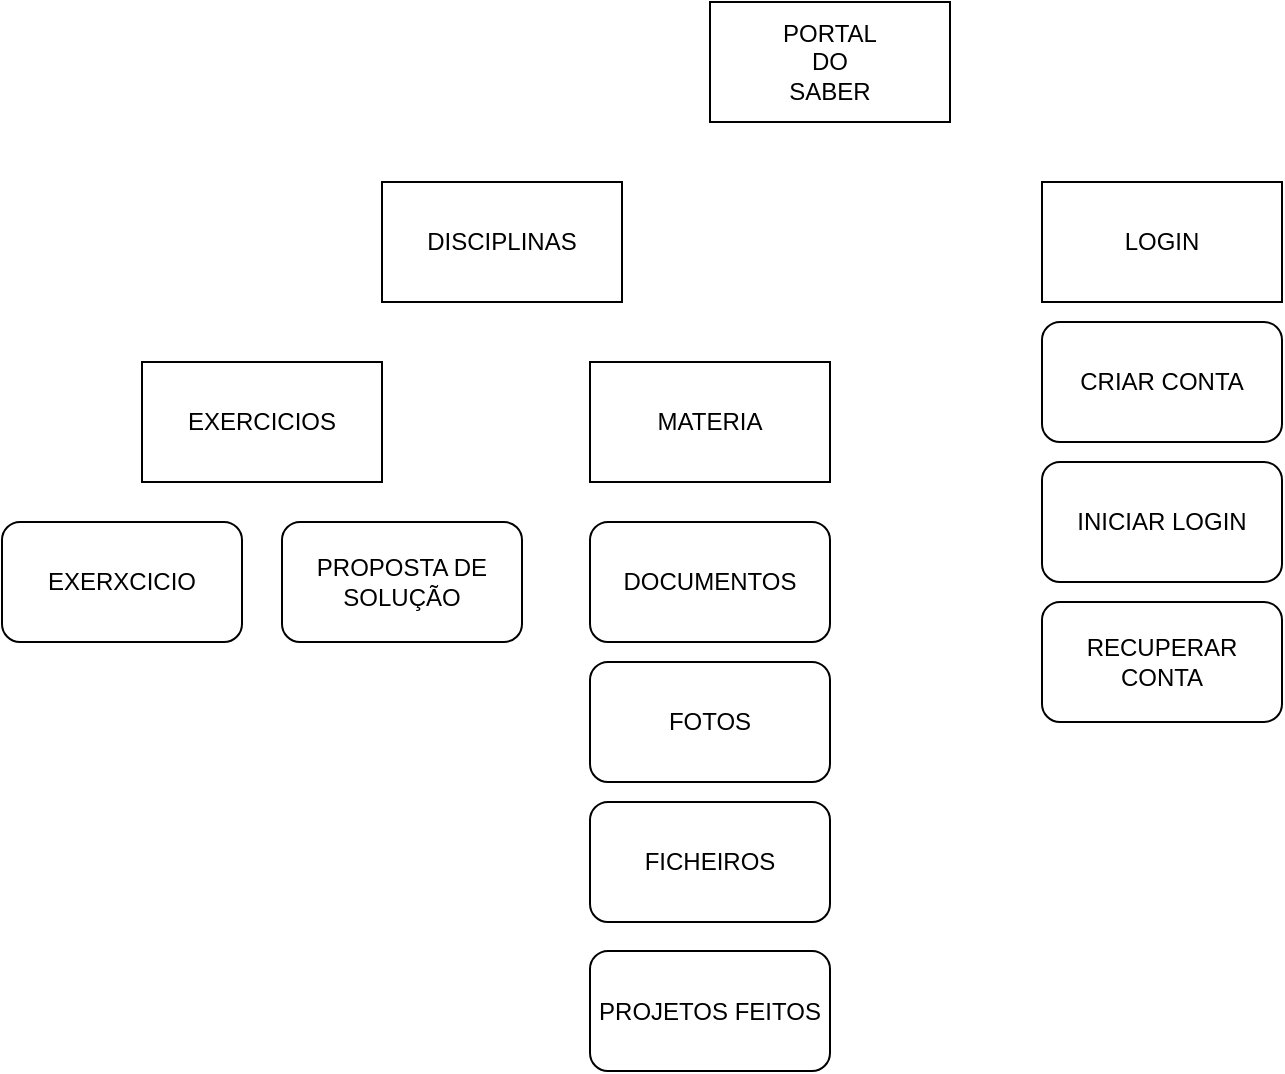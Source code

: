 <mxfile version="26.1.1">
  <diagram name="Página-1" id="WTYohL19KLjIrc-HTEi9">
    <mxGraphModel dx="1345" dy="640" grid="1" gridSize="10" guides="1" tooltips="1" connect="1" arrows="1" fold="1" page="1" pageScale="1" pageWidth="827" pageHeight="1169" math="0" shadow="0">
      <root>
        <mxCell id="0" />
        <mxCell id="1" parent="0" />
        <mxCell id="m4edMJqokVQLqB3c528U-1" value="PORTAL&lt;div&gt;DO&lt;br&gt;SABER&lt;/div&gt;" style="rounded=0;whiteSpace=wrap;html=1;" vertex="1" parent="1">
          <mxGeometry x="354" y="50" width="120" height="60" as="geometry" />
        </mxCell>
        <mxCell id="m4edMJqokVQLqB3c528U-3" value="LOGIN" style="rounded=0;whiteSpace=wrap;html=1;" vertex="1" parent="1">
          <mxGeometry x="520" y="140" width="120" height="60" as="geometry" />
        </mxCell>
        <mxCell id="m4edMJqokVQLqB3c528U-4" value="DISCIPLINAS" style="rounded=0;whiteSpace=wrap;html=1;" vertex="1" parent="1">
          <mxGeometry x="190" y="140" width="120" height="60" as="geometry" />
        </mxCell>
        <mxCell id="m4edMJqokVQLqB3c528U-5" value="CRIAR CONTA" style="rounded=1;whiteSpace=wrap;html=1;" vertex="1" parent="1">
          <mxGeometry x="520" y="210" width="120" height="60" as="geometry" />
        </mxCell>
        <mxCell id="m4edMJqokVQLqB3c528U-6" value="INICIAR LOGIN" style="rounded=1;whiteSpace=wrap;html=1;" vertex="1" parent="1">
          <mxGeometry x="520" y="280" width="120" height="60" as="geometry" />
        </mxCell>
        <mxCell id="m4edMJqokVQLqB3c528U-7" value="RECUPERAR&lt;br&gt;CONTA" style="rounded=1;whiteSpace=wrap;html=1;" vertex="1" parent="1">
          <mxGeometry x="520" y="350" width="120" height="60" as="geometry" />
        </mxCell>
        <mxCell id="m4edMJqokVQLqB3c528U-8" value="EXERCICIOS" style="rounded=0;whiteSpace=wrap;html=1;" vertex="1" parent="1">
          <mxGeometry x="70" y="230" width="120" height="60" as="geometry" />
        </mxCell>
        <mxCell id="m4edMJqokVQLqB3c528U-9" value="MATERIA" style="rounded=0;whiteSpace=wrap;html=1;" vertex="1" parent="1">
          <mxGeometry x="294" y="230" width="120" height="60" as="geometry" />
        </mxCell>
        <mxCell id="m4edMJqokVQLqB3c528U-10" value="EXERXCICIO" style="rounded=1;whiteSpace=wrap;html=1;" vertex="1" parent="1">
          <mxGeometry y="310" width="120" height="60" as="geometry" />
        </mxCell>
        <mxCell id="m4edMJqokVQLqB3c528U-11" value="PROPOSTA DE SOLUÇÃO" style="rounded=1;whiteSpace=wrap;html=1;" vertex="1" parent="1">
          <mxGeometry x="140" y="310" width="120" height="60" as="geometry" />
        </mxCell>
        <mxCell id="m4edMJqokVQLqB3c528U-12" value="DOCUMENTOS" style="rounded=1;whiteSpace=wrap;html=1;" vertex="1" parent="1">
          <mxGeometry x="294" y="310" width="120" height="60" as="geometry" />
        </mxCell>
        <mxCell id="m4edMJqokVQLqB3c528U-13" value="FOTOS" style="rounded=1;whiteSpace=wrap;html=1;" vertex="1" parent="1">
          <mxGeometry x="294" y="380" width="120" height="60" as="geometry" />
        </mxCell>
        <mxCell id="m4edMJqokVQLqB3c528U-14" value="FICHEIROS" style="rounded=1;whiteSpace=wrap;html=1;" vertex="1" parent="1">
          <mxGeometry x="294" y="450" width="120" height="60" as="geometry" />
        </mxCell>
        <mxCell id="m4edMJqokVQLqB3c528U-15" value="PROJETOS FEITOS" style="rounded=1;whiteSpace=wrap;html=1;" vertex="1" parent="1">
          <mxGeometry x="294" y="524.5" width="120" height="60" as="geometry" />
        </mxCell>
      </root>
    </mxGraphModel>
  </diagram>
</mxfile>
